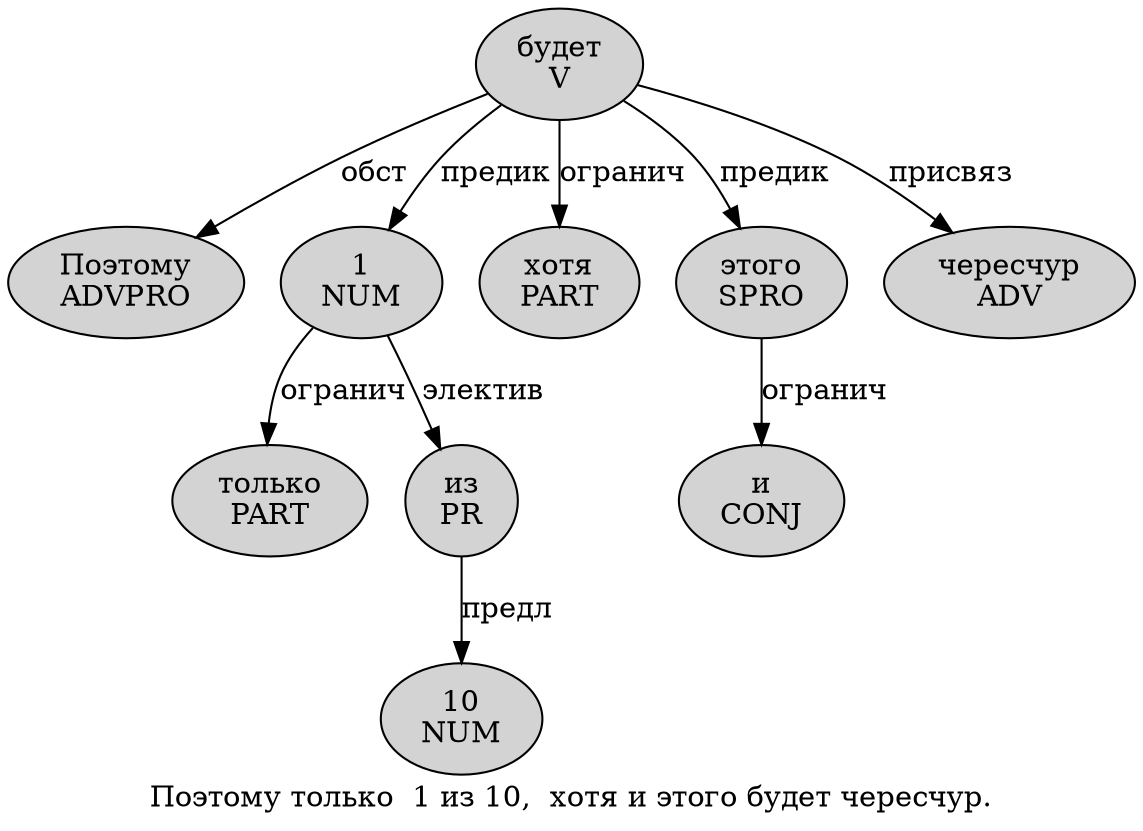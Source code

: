 digraph SENTENCE_3062 {
	graph [label="Поэтому только  1 из 10,  хотя и этого будет чересчур."]
	node [style=filled]
		0 [label="Поэтому
ADVPRO" color="" fillcolor=lightgray penwidth=1 shape=ellipse]
		1 [label="только
PART" color="" fillcolor=lightgray penwidth=1 shape=ellipse]
		2 [label="1
NUM" color="" fillcolor=lightgray penwidth=1 shape=ellipse]
		3 [label="из
PR" color="" fillcolor=lightgray penwidth=1 shape=ellipse]
		4 [label="10
NUM" color="" fillcolor=lightgray penwidth=1 shape=ellipse]
		6 [label="хотя
PART" color="" fillcolor=lightgray penwidth=1 shape=ellipse]
		7 [label="и
CONJ" color="" fillcolor=lightgray penwidth=1 shape=ellipse]
		8 [label="этого
SPRO" color="" fillcolor=lightgray penwidth=1 shape=ellipse]
		9 [label="будет
V" color="" fillcolor=lightgray penwidth=1 shape=ellipse]
		10 [label="чересчур
ADV" color="" fillcolor=lightgray penwidth=1 shape=ellipse]
			9 -> 0 [label="обст"]
			9 -> 2 [label="предик"]
			9 -> 6 [label="огранич"]
			9 -> 8 [label="предик"]
			9 -> 10 [label="присвяз"]
			2 -> 1 [label="огранич"]
			2 -> 3 [label="электив"]
			8 -> 7 [label="огранич"]
			3 -> 4 [label="предл"]
}